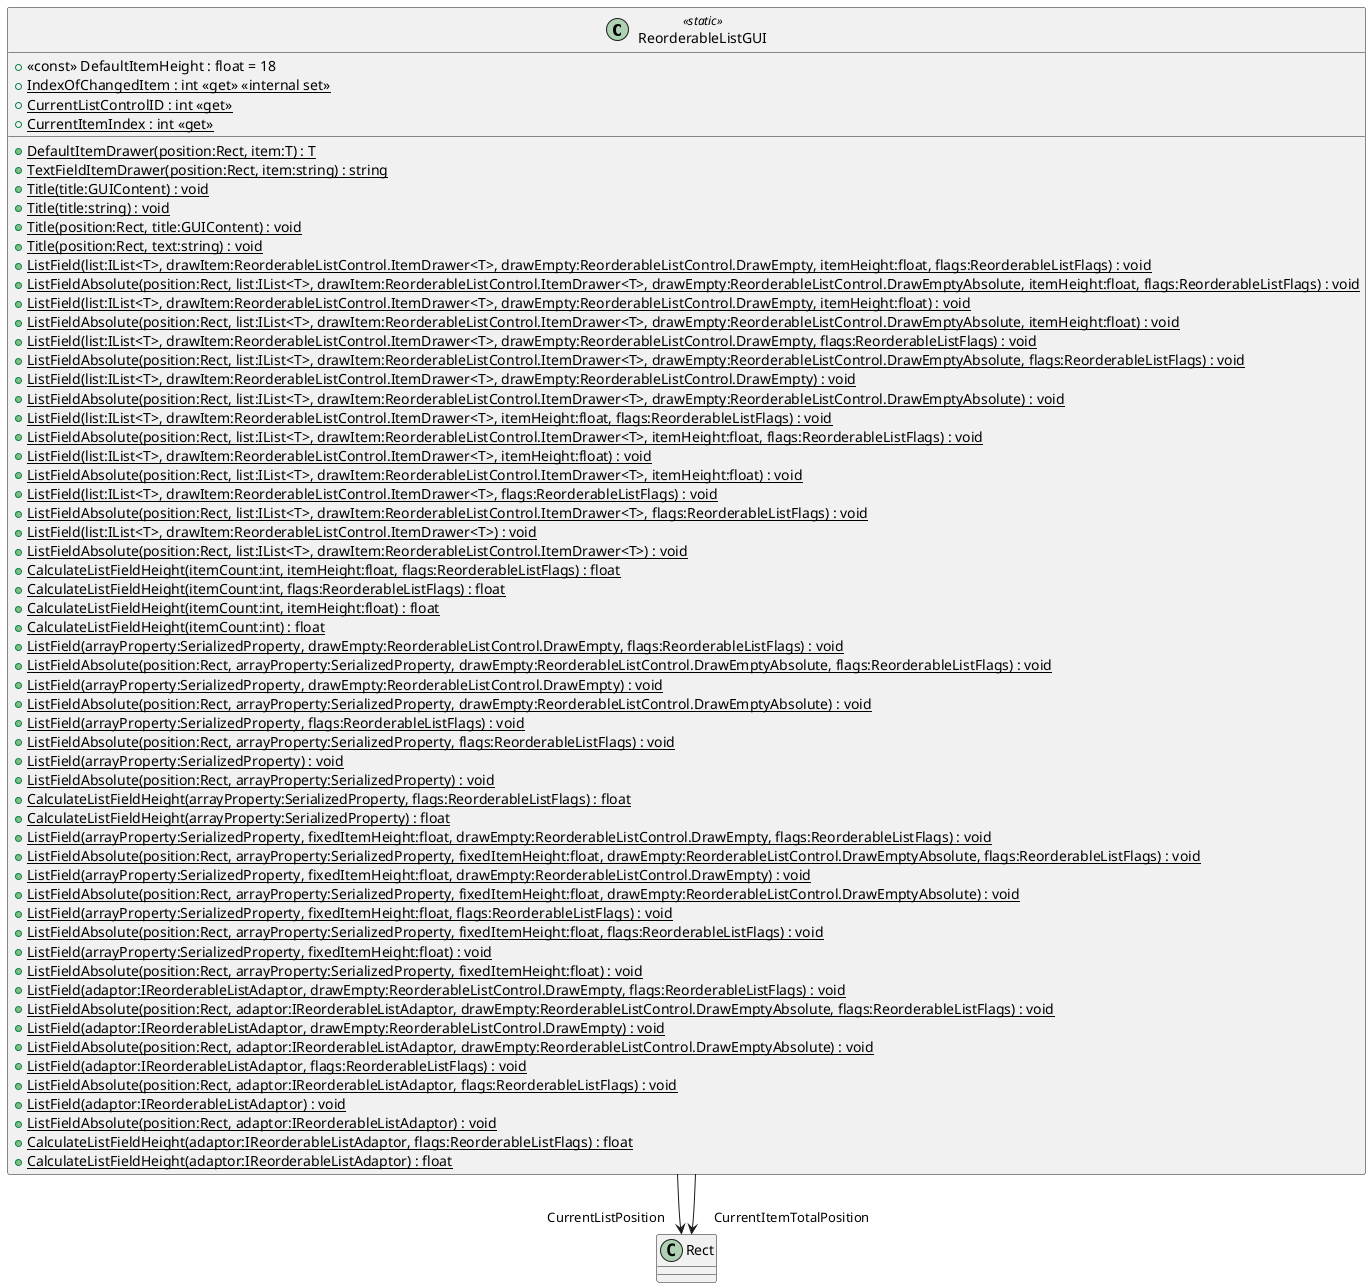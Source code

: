 @startuml
class ReorderableListGUI <<static>> {
    + <<const>> DefaultItemHeight : float = 18
    + {static} IndexOfChangedItem : int <<get>> <<internal set>>
    + {static} CurrentListControlID : int <<get>>
    + {static} CurrentItemIndex : int <<get>>
    + {static} DefaultItemDrawer(position:Rect, item:T) : T
    + {static} TextFieldItemDrawer(position:Rect, item:string) : string
    + {static} Title(title:GUIContent) : void
    + {static} Title(title:string) : void
    + {static} Title(position:Rect, title:GUIContent) : void
    + {static} Title(position:Rect, text:string) : void
    + {static} ListField(list:IList<T>, drawItem:ReorderableListControl.ItemDrawer<T>, drawEmpty:ReorderableListControl.DrawEmpty, itemHeight:float, flags:ReorderableListFlags) : void
    + {static} ListFieldAbsolute(position:Rect, list:IList<T>, drawItem:ReorderableListControl.ItemDrawer<T>, drawEmpty:ReorderableListControl.DrawEmptyAbsolute, itemHeight:float, flags:ReorderableListFlags) : void
    + {static} ListField(list:IList<T>, drawItem:ReorderableListControl.ItemDrawer<T>, drawEmpty:ReorderableListControl.DrawEmpty, itemHeight:float) : void
    + {static} ListFieldAbsolute(position:Rect, list:IList<T>, drawItem:ReorderableListControl.ItemDrawer<T>, drawEmpty:ReorderableListControl.DrawEmptyAbsolute, itemHeight:float) : void
    + {static} ListField(list:IList<T>, drawItem:ReorderableListControl.ItemDrawer<T>, drawEmpty:ReorderableListControl.DrawEmpty, flags:ReorderableListFlags) : void
    + {static} ListFieldAbsolute(position:Rect, list:IList<T>, drawItem:ReorderableListControl.ItemDrawer<T>, drawEmpty:ReorderableListControl.DrawEmptyAbsolute, flags:ReorderableListFlags) : void
    + {static} ListField(list:IList<T>, drawItem:ReorderableListControl.ItemDrawer<T>, drawEmpty:ReorderableListControl.DrawEmpty) : void
    + {static} ListFieldAbsolute(position:Rect, list:IList<T>, drawItem:ReorderableListControl.ItemDrawer<T>, drawEmpty:ReorderableListControl.DrawEmptyAbsolute) : void
    + {static} ListField(list:IList<T>, drawItem:ReorderableListControl.ItemDrawer<T>, itemHeight:float, flags:ReorderableListFlags) : void
    + {static} ListFieldAbsolute(position:Rect, list:IList<T>, drawItem:ReorderableListControl.ItemDrawer<T>, itemHeight:float, flags:ReorderableListFlags) : void
    + {static} ListField(list:IList<T>, drawItem:ReorderableListControl.ItemDrawer<T>, itemHeight:float) : void
    + {static} ListFieldAbsolute(position:Rect, list:IList<T>, drawItem:ReorderableListControl.ItemDrawer<T>, itemHeight:float) : void
    + {static} ListField(list:IList<T>, drawItem:ReorderableListControl.ItemDrawer<T>, flags:ReorderableListFlags) : void
    + {static} ListFieldAbsolute(position:Rect, list:IList<T>, drawItem:ReorderableListControl.ItemDrawer<T>, flags:ReorderableListFlags) : void
    + {static} ListField(list:IList<T>, drawItem:ReorderableListControl.ItemDrawer<T>) : void
    + {static} ListFieldAbsolute(position:Rect, list:IList<T>, drawItem:ReorderableListControl.ItemDrawer<T>) : void
    + {static} CalculateListFieldHeight(itemCount:int, itemHeight:float, flags:ReorderableListFlags) : float
    + {static} CalculateListFieldHeight(itemCount:int, flags:ReorderableListFlags) : float
    + {static} CalculateListFieldHeight(itemCount:int, itemHeight:float) : float
    + {static} CalculateListFieldHeight(itemCount:int) : float
    + {static} ListField(arrayProperty:SerializedProperty, drawEmpty:ReorderableListControl.DrawEmpty, flags:ReorderableListFlags) : void
    + {static} ListFieldAbsolute(position:Rect, arrayProperty:SerializedProperty, drawEmpty:ReorderableListControl.DrawEmptyAbsolute, flags:ReorderableListFlags) : void
    + {static} ListField(arrayProperty:SerializedProperty, drawEmpty:ReorderableListControl.DrawEmpty) : void
    + {static} ListFieldAbsolute(position:Rect, arrayProperty:SerializedProperty, drawEmpty:ReorderableListControl.DrawEmptyAbsolute) : void
    + {static} ListField(arrayProperty:SerializedProperty, flags:ReorderableListFlags) : void
    + {static} ListFieldAbsolute(position:Rect, arrayProperty:SerializedProperty, flags:ReorderableListFlags) : void
    + {static} ListField(arrayProperty:SerializedProperty) : void
    + {static} ListFieldAbsolute(position:Rect, arrayProperty:SerializedProperty) : void
    + {static} CalculateListFieldHeight(arrayProperty:SerializedProperty, flags:ReorderableListFlags) : float
    + {static} CalculateListFieldHeight(arrayProperty:SerializedProperty) : float
    + {static} ListField(arrayProperty:SerializedProperty, fixedItemHeight:float, drawEmpty:ReorderableListControl.DrawEmpty, flags:ReorderableListFlags) : void
    + {static} ListFieldAbsolute(position:Rect, arrayProperty:SerializedProperty, fixedItemHeight:float, drawEmpty:ReorderableListControl.DrawEmptyAbsolute, flags:ReorderableListFlags) : void
    + {static} ListField(arrayProperty:SerializedProperty, fixedItemHeight:float, drawEmpty:ReorderableListControl.DrawEmpty) : void
    + {static} ListFieldAbsolute(position:Rect, arrayProperty:SerializedProperty, fixedItemHeight:float, drawEmpty:ReorderableListControl.DrawEmptyAbsolute) : void
    + {static} ListField(arrayProperty:SerializedProperty, fixedItemHeight:float, flags:ReorderableListFlags) : void
    + {static} ListFieldAbsolute(position:Rect, arrayProperty:SerializedProperty, fixedItemHeight:float, flags:ReorderableListFlags) : void
    + {static} ListField(arrayProperty:SerializedProperty, fixedItemHeight:float) : void
    + {static} ListFieldAbsolute(position:Rect, arrayProperty:SerializedProperty, fixedItemHeight:float) : void
    + {static} ListField(adaptor:IReorderableListAdaptor, drawEmpty:ReorderableListControl.DrawEmpty, flags:ReorderableListFlags) : void
    + {static} ListFieldAbsolute(position:Rect, adaptor:IReorderableListAdaptor, drawEmpty:ReorderableListControl.DrawEmptyAbsolute, flags:ReorderableListFlags) : void
    + {static} ListField(adaptor:IReorderableListAdaptor, drawEmpty:ReorderableListControl.DrawEmpty) : void
    + {static} ListFieldAbsolute(position:Rect, adaptor:IReorderableListAdaptor, drawEmpty:ReorderableListControl.DrawEmptyAbsolute) : void
    + {static} ListField(adaptor:IReorderableListAdaptor, flags:ReorderableListFlags) : void
    + {static} ListFieldAbsolute(position:Rect, adaptor:IReorderableListAdaptor, flags:ReorderableListFlags) : void
    + {static} ListField(adaptor:IReorderableListAdaptor) : void
    + {static} ListFieldAbsolute(position:Rect, adaptor:IReorderableListAdaptor) : void
    + {static} CalculateListFieldHeight(adaptor:IReorderableListAdaptor, flags:ReorderableListFlags) : float
    + {static} CalculateListFieldHeight(adaptor:IReorderableListAdaptor) : float
}
ReorderableListGUI --> "CurrentListPosition" Rect
ReorderableListGUI --> "CurrentItemTotalPosition" Rect
@enduml
